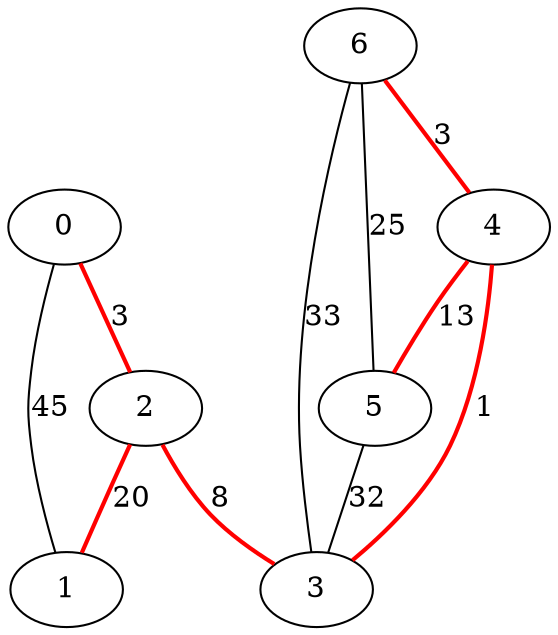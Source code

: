 # 7 10

graph G {
	4 -- 3 [label=1, color=red, style=bold];
	0 -- 2 [label=3, color=red, style=bold];
	6 -- 4 [label=3, color=red, style=bold];
	2 -- 3 [label=8, color=red, style=bold];
	4 -- 5 [label=13, color=red, style=bold];
	2 -- 1 [label=20, color=red, style=bold];
	6 -- 5 [label=25];
	5 -- 3 [label=32];
	6 -- 3 [label=33];
	0 -- 1 [label=45];
}

# MST : 48
# Has a cycle: YES
# Connected components: 1
